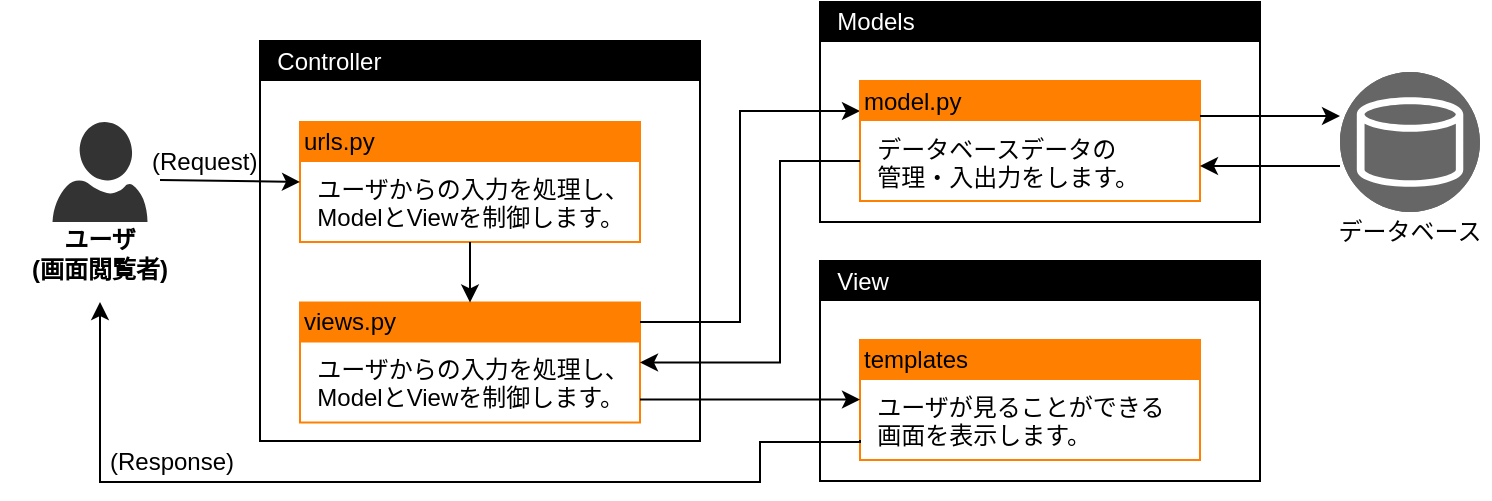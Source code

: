 <mxfile version="22.1.16" type="github">
  <diagram name="ページ1" id="qkXRaQuu1xS7nbxDsZPN">
    <mxGraphModel dx="1042" dy="577" grid="1" gridSize="10" guides="1" tooltips="1" connect="1" arrows="1" fold="1" page="1" pageScale="1" pageWidth="827" pageHeight="1169" math="0" shadow="0">
      <root>
        <mxCell id="0" />
        <mxCell id="1" parent="0" />
        <mxCell id="bLfK2yB55-KlpLb1q896-71" value="" style="verticalLabelPosition=bottom;html=1;verticalAlign=top;align=center;strokeColor=none;fillColor=#333333;shape=mxgraph.azure.user;" parent="1" vertex="1">
          <mxGeometry x="76.25" y="310" width="47.5" height="50" as="geometry" />
        </mxCell>
        <mxCell id="bLfK2yB55-KlpLb1q896-73" value="(Request)" style="text;html=1;strokeColor=none;fillColor=none;align=left;verticalAlign=middle;whiteSpace=wrap;rounded=0;fontSize=12;fontStyle=0" parent="1" vertex="1">
          <mxGeometry x="123.75" y="314.5" width="70" height="30" as="geometry" />
        </mxCell>
        <mxCell id="bLfK2yB55-KlpLb1q896-74" value="(Response)" style="text;html=1;strokeColor=none;fillColor=none;align=left;verticalAlign=middle;whiteSpace=wrap;rounded=0;fontSize=12;fontStyle=0" parent="1" vertex="1">
          <mxGeometry x="103" y="469.5" width="77" height="21" as="geometry" />
        </mxCell>
        <mxCell id="bLfK2yB55-KlpLb1q896-85" value="ユーザ&lt;br&gt;(画面閲覧者)" style="text;html=1;strokeColor=none;fillColor=none;align=center;verticalAlign=middle;whiteSpace=wrap;rounded=0;fontSize=12;fontStyle=1" parent="1" vertex="1">
          <mxGeometry x="50" y="361" width="100" height="30" as="geometry" />
        </mxCell>
        <mxCell id="7YtSxur7-LAXrawJJjc7-26" value="" style="rounded=0;whiteSpace=wrap;html=1;" vertex="1" parent="1">
          <mxGeometry x="180" y="269.5" width="220" height="200" as="geometry" />
        </mxCell>
        <mxCell id="7YtSxur7-LAXrawJJjc7-30" value="&amp;nbsp; Controller" style="text;html=1;strokeColor=none;fillColor=#000000;align=left;verticalAlign=middle;whiteSpace=wrap;rounded=0;fontSize=12;fontStyle=0;fontColor=#FFFFFF;" vertex="1" parent="1">
          <mxGeometry x="180" y="269.5" width="220" height="20" as="geometry" />
        </mxCell>
        <mxCell id="7YtSxur7-LAXrawJJjc7-49" value="" style="rounded=0;whiteSpace=wrap;html=1;" vertex="1" parent="1">
          <mxGeometry x="460" y="379.5" width="220" height="110" as="geometry" />
        </mxCell>
        <mxCell id="7YtSxur7-LAXrawJJjc7-50" value="&amp;nbsp; View" style="text;html=1;strokeColor=none;fillColor=#000000;align=left;verticalAlign=middle;whiteSpace=wrap;rounded=0;fontSize=12;fontStyle=0;fontColor=#FFFFFF;" vertex="1" parent="1">
          <mxGeometry x="460" y="379.5" width="220" height="20" as="geometry" />
        </mxCell>
        <mxCell id="7YtSxur7-LAXrawJJjc7-53" value="" style="rounded=0;whiteSpace=wrap;html=1;" vertex="1" parent="1">
          <mxGeometry x="460" y="250" width="220" height="110" as="geometry" />
        </mxCell>
        <mxCell id="7YtSxur7-LAXrawJJjc7-54" value="&amp;nbsp; Models" style="text;html=1;strokeColor=none;fillColor=#000000;align=left;verticalAlign=middle;whiteSpace=wrap;rounded=0;fontSize=12;fontStyle=0;fontColor=#FFFFFF;" vertex="1" parent="1">
          <mxGeometry x="460" y="250" width="220" height="20" as="geometry" />
        </mxCell>
        <mxCell id="7YtSxur7-LAXrawJJjc7-52" value="" style="rounded=0;whiteSpace=wrap;html=1;strokeColor=#ff8000;" vertex="1" parent="1">
          <mxGeometry x="200" y="310" width="170" height="60" as="geometry" />
        </mxCell>
        <mxCell id="7YtSxur7-LAXrawJJjc7-63" value="&amp;nbsp; ユーザからの入力を処理し、&lt;br&gt;&amp;nbsp; ModelとViewを制御します。" style="text;html=1;strokeColor=none;fillColor=none;align=left;verticalAlign=top;whiteSpace=wrap;rounded=0;" vertex="1" parent="1">
          <mxGeometry x="200" y="330" width="170" height="40" as="geometry" />
        </mxCell>
        <mxCell id="7YtSxur7-LAXrawJJjc7-51" value="urls.py" style="text;html=1;strokeColor=none;fillColor=#FF8000;align=left;verticalAlign=middle;whiteSpace=wrap;rounded=0;fontSize=12;fontStyle=0" vertex="1" parent="1">
          <mxGeometry x="200" y="310" width="170" height="20" as="geometry" />
        </mxCell>
        <mxCell id="7YtSxur7-LAXrawJJjc7-65" value="" style="rounded=0;whiteSpace=wrap;html=1;strokeColor=#ff8000;" vertex="1" parent="1">
          <mxGeometry x="200" y="400.25" width="170" height="60" as="geometry" />
        </mxCell>
        <mxCell id="7YtSxur7-LAXrawJJjc7-66" value="views.py" style="text;html=1;strokeColor=none;fillColor=#FF8000;align=left;verticalAlign=middle;whiteSpace=wrap;rounded=0;fontSize=12;fontStyle=0" vertex="1" parent="1">
          <mxGeometry x="200" y="400.25" width="170" height="20" as="geometry" />
        </mxCell>
        <mxCell id="7YtSxur7-LAXrawJJjc7-86" style="edgeStyle=orthogonalEdgeStyle;rounded=0;orthogonalLoop=1;jettySize=auto;html=1;entryX=0;entryY=0.75;entryDx=0;entryDy=0;" edge="1" parent="1" target="7YtSxur7-LAXrawJJjc7-69">
          <mxGeometry relative="1" as="geometry">
            <mxPoint x="370" y="410" as="sourcePoint" />
            <Array as="points">
              <mxPoint x="370" y="410" />
              <mxPoint x="420" y="410" />
              <mxPoint x="420" y="305" />
            </Array>
          </mxGeometry>
        </mxCell>
        <mxCell id="7YtSxur7-LAXrawJJjc7-67" value="&amp;nbsp; ユーザからの入力を処理し、&lt;br&gt;&amp;nbsp; ModelとViewを制御します。" style="text;html=1;strokeColor=none;fillColor=none;align=left;verticalAlign=top;whiteSpace=wrap;rounded=0;" vertex="1" parent="1">
          <mxGeometry x="200" y="420.25" width="170" height="40" as="geometry" />
        </mxCell>
        <mxCell id="7YtSxur7-LAXrawJJjc7-68" value="" style="rounded=0;whiteSpace=wrap;html=1;strokeColor=#ff8000;" vertex="1" parent="1">
          <mxGeometry x="480" y="289.5" width="170" height="60" as="geometry" />
        </mxCell>
        <mxCell id="7YtSxur7-LAXrawJJjc7-69" value="model.py" style="text;html=1;strokeColor=none;fillColor=#FF8000;align=left;verticalAlign=middle;whiteSpace=wrap;rounded=0;fontSize=12;fontStyle=0" vertex="1" parent="1">
          <mxGeometry x="480" y="289.5" width="170" height="20" as="geometry" />
        </mxCell>
        <mxCell id="7YtSxur7-LAXrawJJjc7-87" style="edgeStyle=orthogonalEdgeStyle;rounded=0;orthogonalLoop=1;jettySize=auto;html=1;exitX=0;exitY=0.5;exitDx=0;exitDy=0;entryX=1;entryY=0.25;entryDx=0;entryDy=0;" edge="1" parent="1" source="7YtSxur7-LAXrawJJjc7-70" target="7YtSxur7-LAXrawJJjc7-67">
          <mxGeometry relative="1" as="geometry">
            <Array as="points">
              <mxPoint x="440" y="330" />
              <mxPoint x="440" y="430" />
            </Array>
          </mxGeometry>
        </mxCell>
        <mxCell id="7YtSxur7-LAXrawJJjc7-70" value="&amp;nbsp; データベースデータの&lt;br&gt;&amp;nbsp; 管理・入出力をします。" style="text;html=1;strokeColor=none;fillColor=none;align=left;verticalAlign=top;whiteSpace=wrap;rounded=0;" vertex="1" parent="1">
          <mxGeometry x="480" y="309.5" width="150" height="40" as="geometry" />
        </mxCell>
        <mxCell id="7YtSxur7-LAXrawJJjc7-71" value="" style="rounded=0;whiteSpace=wrap;html=1;strokeColor=#ff8000;" vertex="1" parent="1">
          <mxGeometry x="480" y="419" width="170" height="60" as="geometry" />
        </mxCell>
        <mxCell id="7YtSxur7-LAXrawJJjc7-72" value="templates" style="text;html=1;strokeColor=none;fillColor=#FF8000;align=left;verticalAlign=middle;whiteSpace=wrap;rounded=0;fontSize=12;fontStyle=0" vertex="1" parent="1">
          <mxGeometry x="480" y="419" width="170" height="20" as="geometry" />
        </mxCell>
        <mxCell id="7YtSxur7-LAXrawJJjc7-97" style="edgeStyle=orthogonalEdgeStyle;rounded=0;orthogonalLoop=1;jettySize=auto;html=1;exitX=0;exitY=0.75;exitDx=0;exitDy=0;" edge="1" parent="1" source="7YtSxur7-LAXrawJJjc7-73">
          <mxGeometry relative="1" as="geometry">
            <mxPoint x="100" y="400" as="targetPoint" />
            <Array as="points">
              <mxPoint x="430" y="470" />
              <mxPoint x="430" y="490" />
              <mxPoint x="100" y="490" />
            </Array>
          </mxGeometry>
        </mxCell>
        <mxCell id="7YtSxur7-LAXrawJJjc7-73" value="&amp;nbsp; ユーザが見ることができる&lt;br&gt;&amp;nbsp; 画面を表示します。" style="text;html=1;strokeColor=none;fillColor=none;align=left;verticalAlign=top;whiteSpace=wrap;rounded=0;" vertex="1" parent="1">
          <mxGeometry x="480" y="439" width="170" height="40" as="geometry" />
        </mxCell>
        <mxCell id="7YtSxur7-LAXrawJJjc7-80" value="" style="fillColor=#666666;verticalLabelPosition=bottom;sketch=0;html=1;strokeColor=#ffffff;verticalAlign=top;align=center;points=[[0.145,0.145,0],[0.5,0,0],[0.855,0.145,0],[1,0.5,0],[0.855,0.855,0],[0.5,1,0],[0.145,0.855,0],[0,0.5,0]];pointerEvents=1;shape=mxgraph.cisco_safe.compositeIcon;bgIcon=ellipse;resIcon=mxgraph.cisco_safe.capability.database;" vertex="1" parent="1">
          <mxGeometry x="720" y="285" width="70" height="70" as="geometry" />
        </mxCell>
        <mxCell id="bLfK2yB55-KlpLb1q896-72" value="" style="endArrow=classic;html=1;rounded=0;strokeWidth=1;entryX=0;entryY=0.25;entryDx=0;entryDy=0;" parent="1" edge="1" target="7YtSxur7-LAXrawJJjc7-63">
          <mxGeometry width="50" height="50" relative="1" as="geometry">
            <mxPoint x="130" y="339" as="sourcePoint" />
            <mxPoint x="170" y="334.5" as="targetPoint" />
          </mxGeometry>
        </mxCell>
        <mxCell id="7YtSxur7-LAXrawJJjc7-81" value="" style="endArrow=classic;html=1;rounded=0;strokeWidth=1;entryX=0.5;entryY=0;entryDx=0;entryDy=0;exitX=0.5;exitY=1;exitDx=0;exitDy=0;" edge="1" parent="1" source="7YtSxur7-LAXrawJJjc7-63" target="7YtSxur7-LAXrawJJjc7-66">
          <mxGeometry width="50" height="50" relative="1" as="geometry">
            <mxPoint x="78" y="441" as="sourcePoint" />
            <mxPoint x="200" y="440" as="targetPoint" />
          </mxGeometry>
        </mxCell>
        <mxCell id="7YtSxur7-LAXrawJJjc7-93" value="" style="endArrow=classic;html=1;rounded=0;strokeWidth=1;" edge="1" parent="1">
          <mxGeometry width="50" height="50" relative="1" as="geometry">
            <mxPoint x="720" y="332" as="sourcePoint" />
            <mxPoint x="650" y="332" as="targetPoint" />
          </mxGeometry>
        </mxCell>
        <mxCell id="7YtSxur7-LAXrawJJjc7-94" value="" style="endArrow=classic;html=1;rounded=0;strokeWidth=1;" edge="1" parent="1">
          <mxGeometry width="50" height="50" relative="1" as="geometry">
            <mxPoint x="650" y="307" as="sourcePoint" />
            <mxPoint x="720" y="307" as="targetPoint" />
          </mxGeometry>
        </mxCell>
        <mxCell id="7YtSxur7-LAXrawJJjc7-95" value="" style="endArrow=classic;html=1;rounded=0;strokeWidth=1;entryX=0;entryY=0.025;entryDx=0;entryDy=0;entryPerimeter=0;" edge="1" parent="1">
          <mxGeometry width="50" height="50" relative="1" as="geometry">
            <mxPoint x="370" y="448.76" as="sourcePoint" />
            <mxPoint x="480.0" y="448.76" as="targetPoint" />
          </mxGeometry>
        </mxCell>
        <mxCell id="7YtSxur7-LAXrawJJjc7-101" value="データベース" style="text;html=1;strokeColor=none;fillColor=none;align=center;verticalAlign=middle;whiteSpace=wrap;rounded=0;" vertex="1" parent="1">
          <mxGeometry x="715" y="349.5" width="80" height="30" as="geometry" />
        </mxCell>
      </root>
    </mxGraphModel>
  </diagram>
</mxfile>
